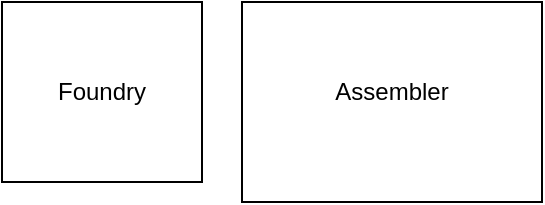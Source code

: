 <mxfile version="19.0.0" type="github"><diagram id="55kof_c90sUhr_XVvWSG" name="Page-1"><mxGraphModel dx="677" dy="371" grid="1" gridSize="10" guides="1" tooltips="1" connect="1" arrows="1" fold="1" page="1" pageScale="1" pageWidth="827" pageHeight="1169" math="0" shadow="0"><root><mxCell id="0"/><mxCell id="1" parent="0"/><mxCell id="zoA830kSsw0eE7t_Mkjg-4" value="" style="rounded=0;whiteSpace=wrap;html=1;" vertex="1" parent="1"><mxGeometry x="40" y="40" width="100" height="90" as="geometry"/></mxCell><mxCell id="zoA830kSsw0eE7t_Mkjg-5" value="" style="rounded=0;whiteSpace=wrap;html=1;" vertex="1" parent="1"><mxGeometry x="160" y="40" width="150" height="100" as="geometry"/></mxCell><mxCell id="zoA830kSsw0eE7t_Mkjg-6" value="&lt;div&gt;Foundry&lt;/div&gt;" style="text;html=1;strokeColor=none;fillColor=none;align=center;verticalAlign=middle;whiteSpace=wrap;rounded=0;" vertex="1" parent="1"><mxGeometry x="60" y="70" width="60" height="30" as="geometry"/></mxCell><mxCell id="zoA830kSsw0eE7t_Mkjg-7" value="&lt;div&gt;Assembler&lt;/div&gt;" style="text;html=1;strokeColor=none;fillColor=none;align=center;verticalAlign=middle;whiteSpace=wrap;rounded=0;" vertex="1" parent="1"><mxGeometry x="205" y="70" width="60" height="30" as="geometry"/></mxCell></root></mxGraphModel></diagram></mxfile>